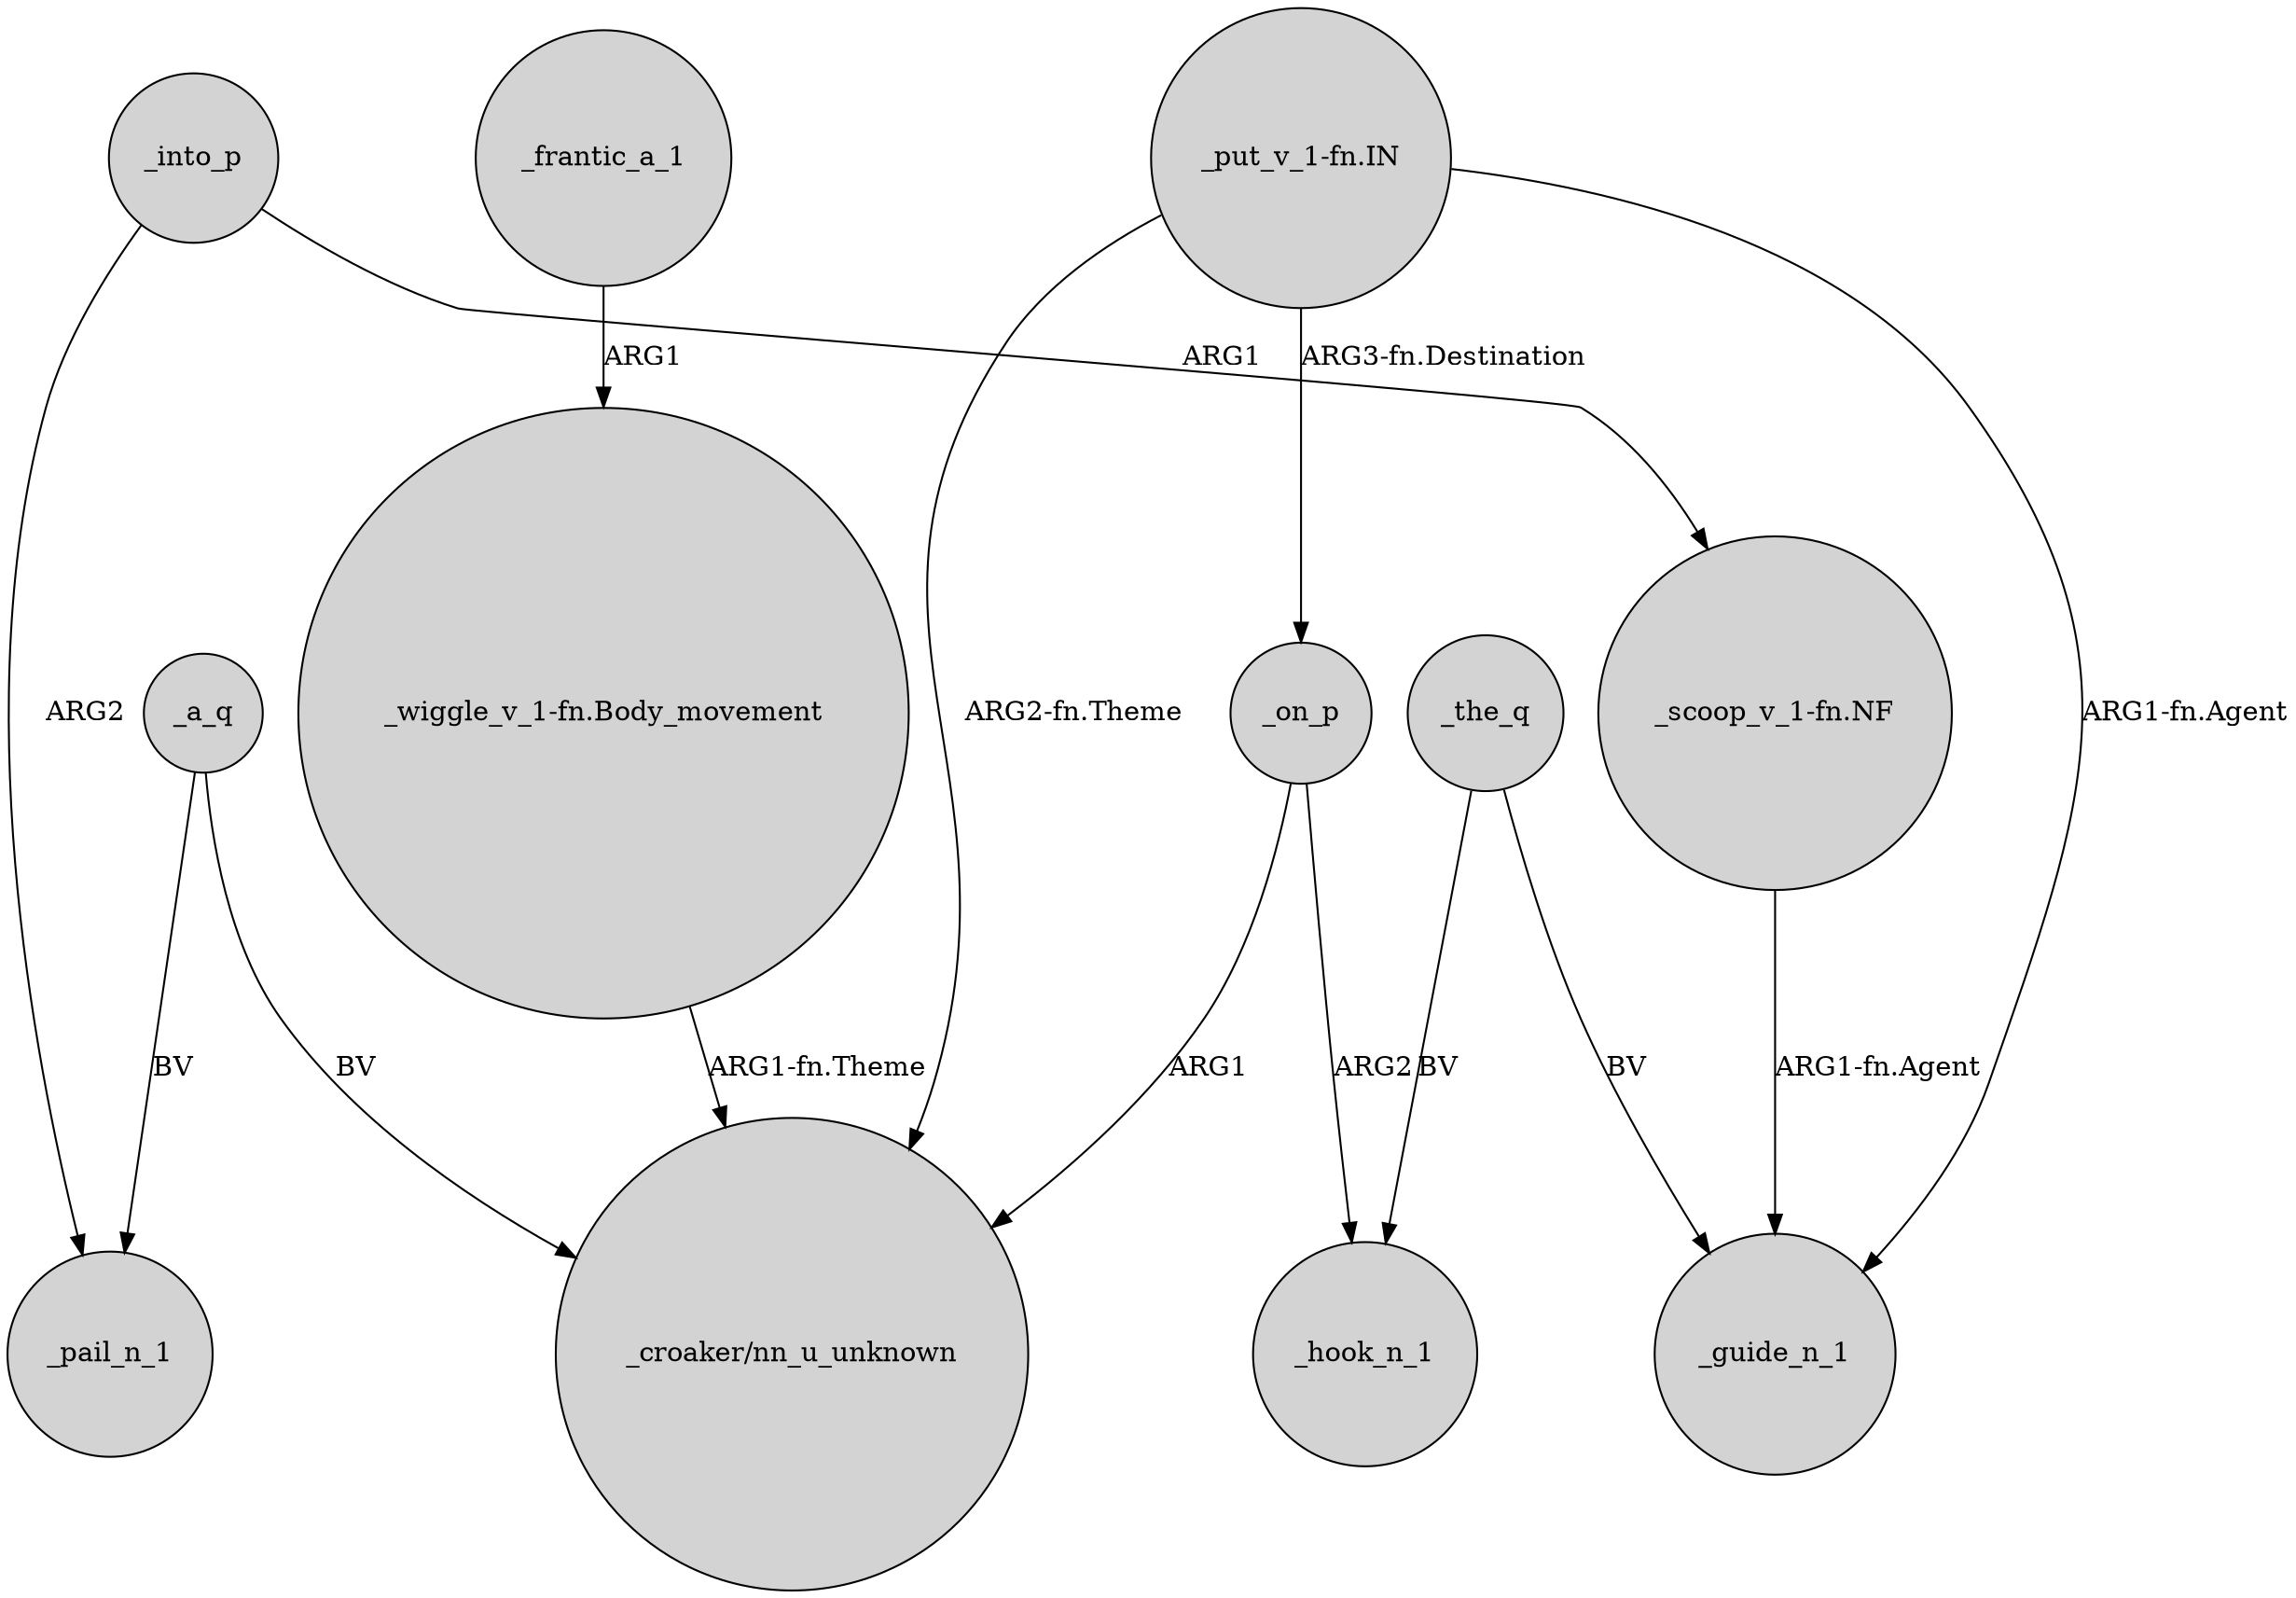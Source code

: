 digraph {
	node [shape=circle style=filled]
	"_wiggle_v_1-fn.Body_movement" -> "_croaker/nn_u_unknown" [label="ARG1-fn.Theme"]
	_on_p -> _hook_n_1 [label=ARG2]
	"_put_v_1-fn.IN" -> "_croaker/nn_u_unknown" [label="ARG2-fn.Theme"]
	"_put_v_1-fn.IN" -> _on_p [label="ARG3-fn.Destination"]
	_a_q -> _pail_n_1 [label=BV]
	_the_q -> _hook_n_1 [label=BV]
	"_scoop_v_1-fn.NF" -> _guide_n_1 [label="ARG1-fn.Agent"]
	_on_p -> "_croaker/nn_u_unknown" [label=ARG1]
	_a_q -> "_croaker/nn_u_unknown" [label=BV]
	_into_p -> "_scoop_v_1-fn.NF" [label=ARG1]
	_frantic_a_1 -> "_wiggle_v_1-fn.Body_movement" [label=ARG1]
	"_put_v_1-fn.IN" -> _guide_n_1 [label="ARG1-fn.Agent"]
	_the_q -> _guide_n_1 [label=BV]
	_into_p -> _pail_n_1 [label=ARG2]
}
